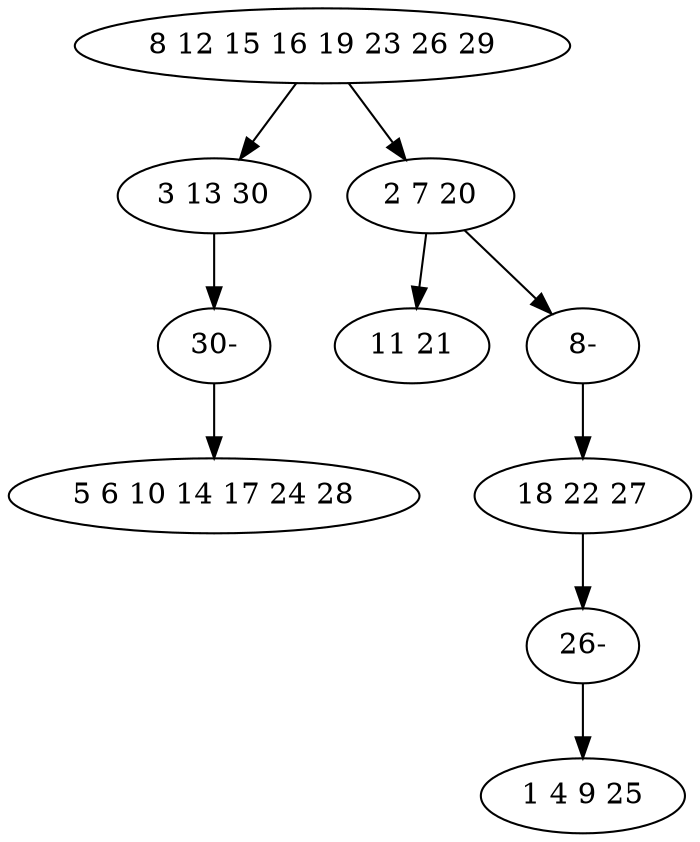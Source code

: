 digraph true_tree {
	"0" -> "1"
	"0" -> "2"
	"2" -> "3"
	"2" -> "7"
	"1" -> "8"
	"4" -> "9"
	"7" -> "4"
	"8" -> "5"
	"9" -> "6"
	"0" [label="8 12 15 16 19 23 26 29"];
	"1" [label="3 13 30"];
	"2" [label="2 7 20"];
	"3" [label="11 21"];
	"4" [label="18 22 27"];
	"5" [label="5 6 10 14 17 24 28"];
	"6" [label="1 4 9 25"];
	"7" [label="8-"];
	"8" [label="30-"];
	"9" [label="26-"];
}
